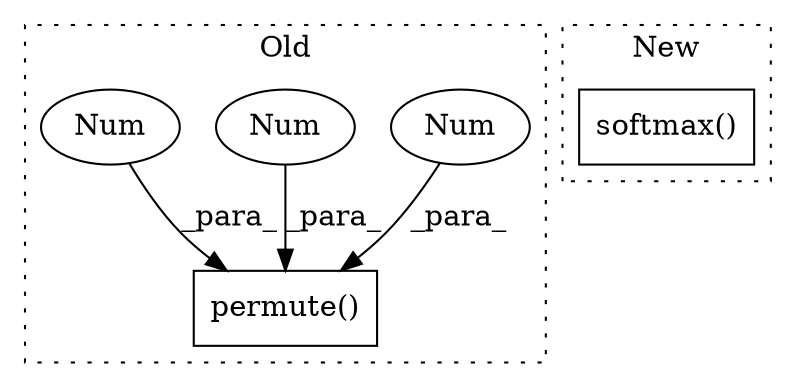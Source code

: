 digraph G {
subgraph cluster0 {
1 [label="permute()" a="75" s="13743,13776" l="28,1" shape="box"];
3 [label="Num" a="76" s="13773" l="1" shape="ellipse"];
4 [label="Num" a="76" s="13775" l="1" shape="ellipse"];
5 [label="Num" a="76" s="13771" l="1" shape="ellipse"];
label = "Old";
style="dotted";
}
subgraph cluster1 {
2 [label="softmax()" a="75" s="13028,13052" l="10,7" shape="box"];
label = "New";
style="dotted";
}
3 -> 1 [label="_para_"];
4 -> 1 [label="_para_"];
5 -> 1 [label="_para_"];
}
